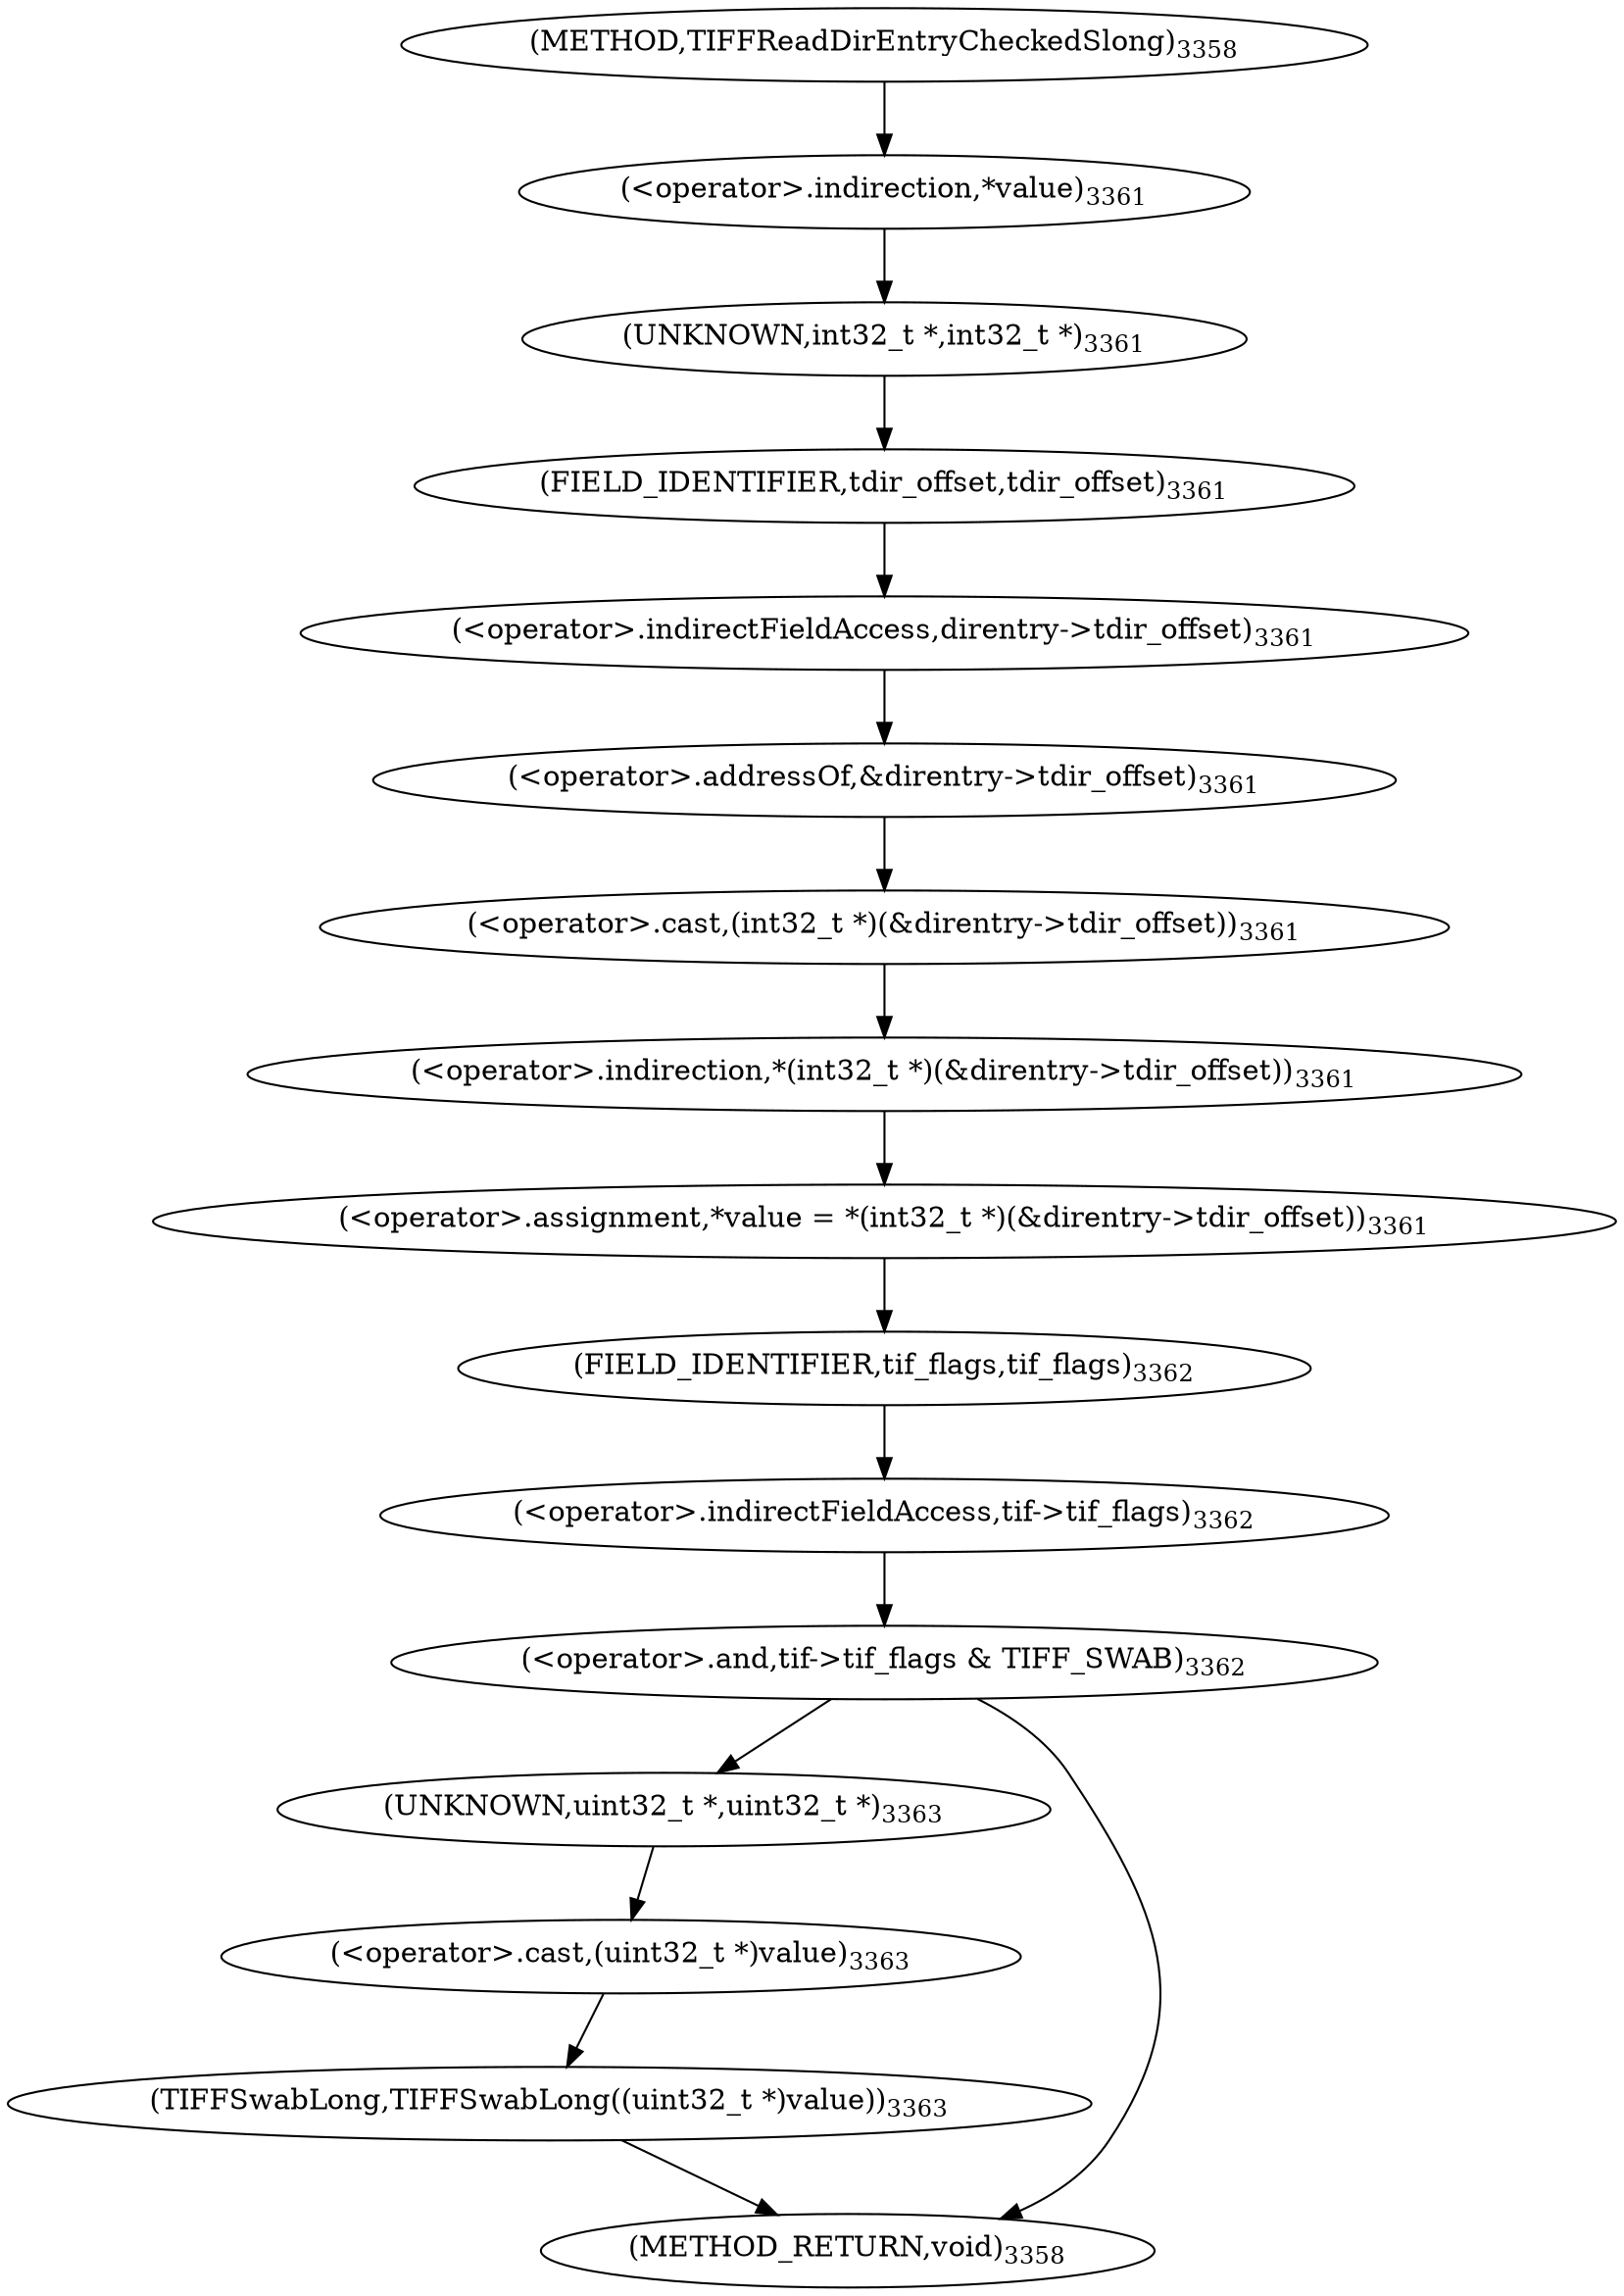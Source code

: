 digraph "TIFFReadDirEntryCheckedSlong" {  
"86739" [label = <(&lt;operator&gt;.assignment,*value = *(int32_t *)(&amp;direntry-&gt;tdir_offset))<SUB>3361</SUB>> ]
"86740" [label = <(&lt;operator&gt;.indirection,*value)<SUB>3361</SUB>> ]
"86742" [label = <(&lt;operator&gt;.indirection,*(int32_t *)(&amp;direntry-&gt;tdir_offset))<SUB>3361</SUB>> ]
"86750" [label = <(&lt;operator&gt;.and,tif-&gt;tif_flags &amp; TIFF_SWAB)<SUB>3362</SUB>> ]
"86743" [label = <(&lt;operator&gt;.cast,(int32_t *)(&amp;direntry-&gt;tdir_offset))<SUB>3361</SUB>> ]
"86751" [label = <(&lt;operator&gt;.indirectFieldAccess,tif-&gt;tif_flags)<SUB>3362</SUB>> ]
"86756" [label = <(TIFFSwabLong,TIFFSwabLong((uint32_t *)value))<SUB>3363</SUB>> ]
"86744" [label = <(UNKNOWN,int32_t *,int32_t *)<SUB>3361</SUB>> ]
"86745" [label = <(&lt;operator&gt;.addressOf,&amp;direntry-&gt;tdir_offset)<SUB>3361</SUB>> ]
"86753" [label = <(FIELD_IDENTIFIER,tif_flags,tif_flags)<SUB>3362</SUB>> ]
"86757" [label = <(&lt;operator&gt;.cast,(uint32_t *)value)<SUB>3363</SUB>> ]
"86746" [label = <(&lt;operator&gt;.indirectFieldAccess,direntry-&gt;tdir_offset)<SUB>3361</SUB>> ]
"86758" [label = <(UNKNOWN,uint32_t *,uint32_t *)<SUB>3363</SUB>> ]
"86748" [label = <(FIELD_IDENTIFIER,tdir_offset,tdir_offset)<SUB>3361</SUB>> ]
"86734" [label = <(METHOD,TIFFReadDirEntryCheckedSlong)<SUB>3358</SUB>> ]
"86760" [label = <(METHOD_RETURN,void)<SUB>3358</SUB>> ]
  "86739" -> "86753" 
  "86740" -> "86744" 
  "86742" -> "86739" 
  "86750" -> "86758" 
  "86750" -> "86760" 
  "86743" -> "86742" 
  "86751" -> "86750" 
  "86756" -> "86760" 
  "86744" -> "86748" 
  "86745" -> "86743" 
  "86753" -> "86751" 
  "86757" -> "86756" 
  "86746" -> "86745" 
  "86758" -> "86757" 
  "86748" -> "86746" 
  "86734" -> "86740" 
}
